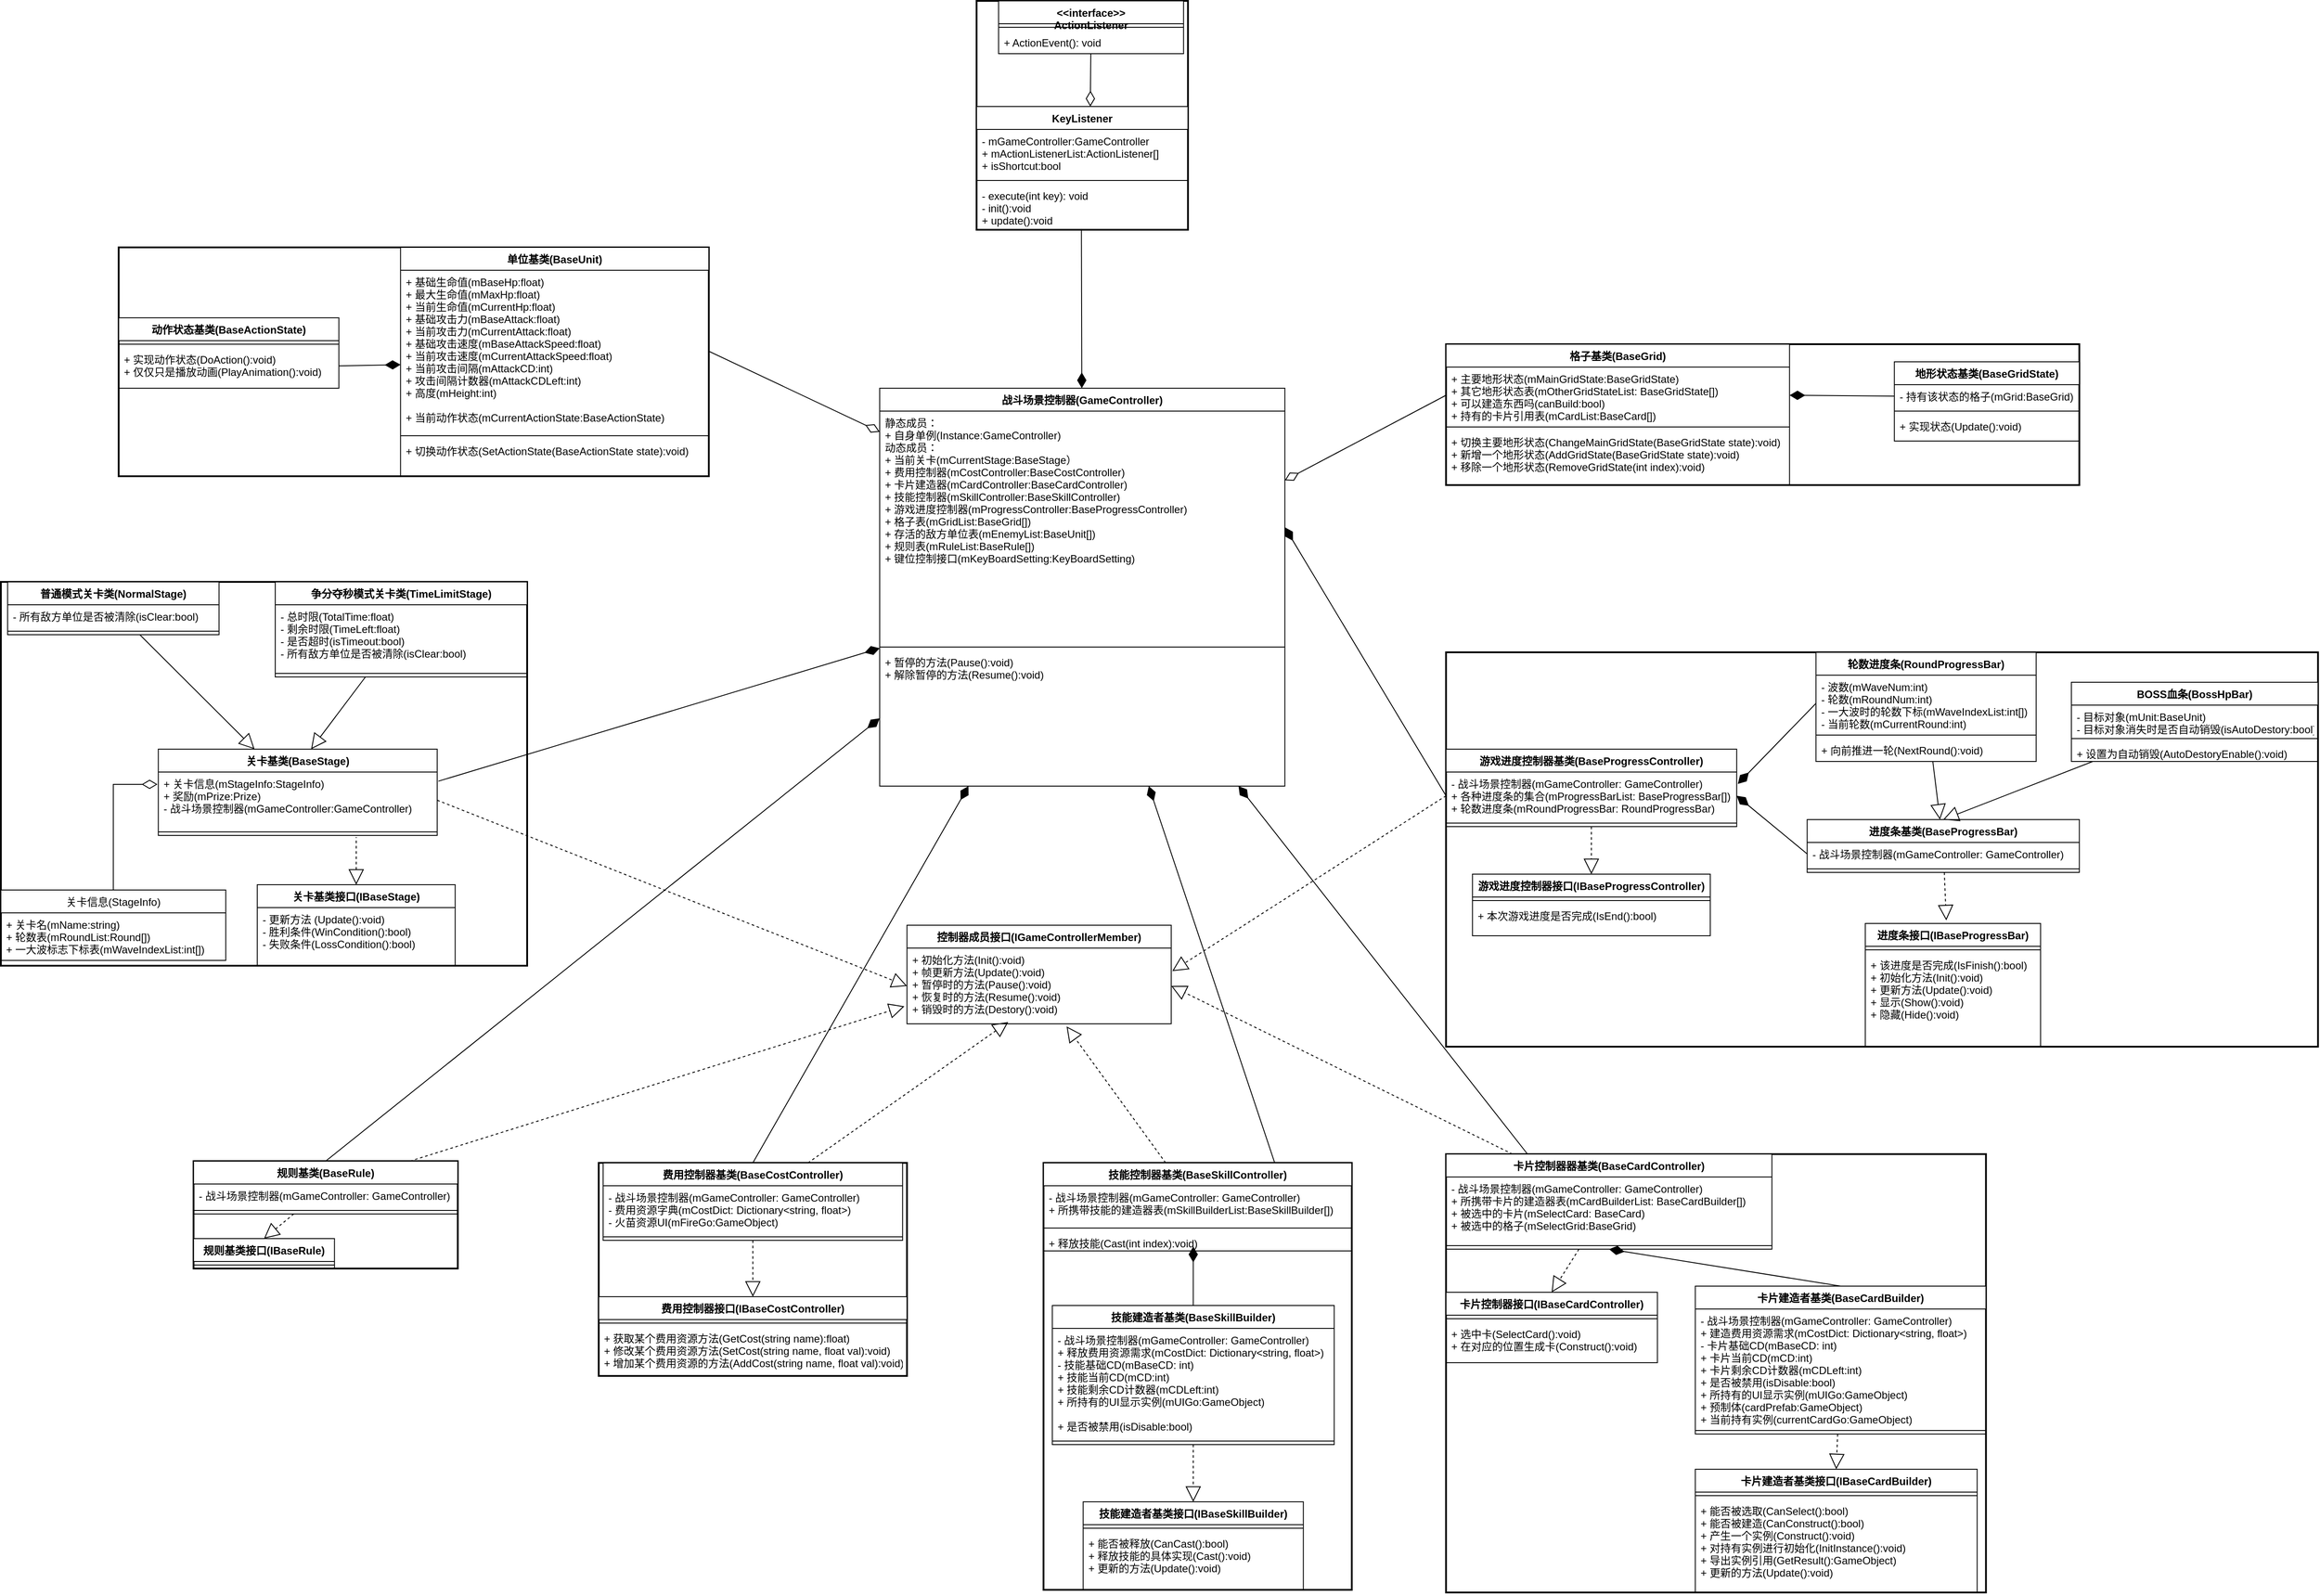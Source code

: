 <mxfile version="16.1.2" type="device"><diagram id="C5RBs43oDa-KdzZeNtuy" name="Page-1"><mxGraphModel dx="4382" dy="3332" grid="1" gridSize="10" guides="1" tooltips="1" connect="1" arrows="1" fold="1" page="1" pageScale="1" pageWidth="827" pageHeight="1169" math="0" shadow="0"><root><mxCell id="WIyWlLk6GJQsqaUBKTNV-0"/><mxCell id="WIyWlLk6GJQsqaUBKTNV-1" parent="WIyWlLk6GJQsqaUBKTNV-0"/><mxCell id="E3Gb5ma0BB44nF95XWZp-187" style="edgeStyle=none;rounded=0;orthogonalLoop=1;jettySize=auto;html=1;entryX=0;entryY=0.5;entryDx=0;entryDy=0;startArrow=diamondThin;startFill=0;endArrow=none;endFill=0;startSize=15;endSize=15;sourcePerimeterSpacing=0;strokeWidth=1;" edge="1" parent="WIyWlLk6GJQsqaUBKTNV-1" source="E3Gb5ma0BB44nF95XWZp-42" target="E3Gb5ma0BB44nF95XWZp-146"><mxGeometry relative="1" as="geometry"/></mxCell><mxCell id="E3Gb5ma0BB44nF95XWZp-190" style="edgeStyle=none;rounded=0;orthogonalLoop=1;jettySize=auto;html=1;entryX=1.004;entryY=0.163;entryDx=0;entryDy=0;entryPerimeter=0;startArrow=diamondThin;startFill=1;endArrow=none;endFill=0;startSize=15;endSize=15;sourcePerimeterSpacing=0;strokeWidth=1;" edge="1" parent="WIyWlLk6GJQsqaUBKTNV-1" source="E3Gb5ma0BB44nF95XWZp-42" target="E3Gb5ma0BB44nF95XWZp-65"><mxGeometry relative="1" as="geometry"/></mxCell><mxCell id="E3Gb5ma0BB44nF95XWZp-191" style="edgeStyle=none;rounded=0;orthogonalLoop=1;jettySize=auto;html=1;entryX=0.5;entryY=0;entryDx=0;entryDy=0;startArrow=diamondThin;startFill=1;endArrow=none;endFill=0;startSize=15;endSize=15;sourcePerimeterSpacing=0;strokeWidth=1;" edge="1" parent="WIyWlLk6GJQsqaUBKTNV-1" source="E3Gb5ma0BB44nF95XWZp-42" target="E3Gb5ma0BB44nF95XWZp-88"><mxGeometry relative="1" as="geometry"/></mxCell><mxCell id="E3Gb5ma0BB44nF95XWZp-192" style="edgeStyle=none;rounded=0;orthogonalLoop=1;jettySize=auto;html=1;entryX=0.75;entryY=0;entryDx=0;entryDy=0;startArrow=diamondThin;startFill=1;endArrow=none;endFill=0;startSize=15;endSize=15;sourcePerimeterSpacing=0;strokeWidth=1;" edge="1" parent="WIyWlLk6GJQsqaUBKTNV-1" source="E3Gb5ma0BB44nF95XWZp-42" target="E3Gb5ma0BB44nF95XWZp-108"><mxGeometry relative="1" as="geometry"/></mxCell><mxCell id="E3Gb5ma0BB44nF95XWZp-194" style="edgeStyle=none;rounded=0;orthogonalLoop=1;jettySize=auto;html=1;entryX=0.25;entryY=0;entryDx=0;entryDy=0;startArrow=diamondThin;startFill=1;endArrow=none;endFill=0;startSize=15;endSize=15;sourcePerimeterSpacing=0;strokeWidth=1;" edge="1" parent="WIyWlLk6GJQsqaUBKTNV-1" source="E3Gb5ma0BB44nF95XWZp-42" target="E3Gb5ma0BB44nF95XWZp-96"><mxGeometry relative="1" as="geometry"/></mxCell><mxCell id="E3Gb5ma0BB44nF95XWZp-196" style="edgeStyle=none;rounded=0;orthogonalLoop=1;jettySize=auto;html=1;entryX=0.496;entryY=1.014;entryDx=0;entryDy=0;entryPerimeter=0;startArrow=diamondThin;startFill=1;endArrow=none;endFill=0;startSize=15;endSize=15;sourcePerimeterSpacing=0;strokeWidth=1;" edge="1" parent="WIyWlLk6GJQsqaUBKTNV-1" source="E3Gb5ma0BB44nF95XWZp-42" target="E3Gb5ma0BB44nF95XWZp-31"><mxGeometry relative="1" as="geometry"/></mxCell><mxCell id="E3Gb5ma0BB44nF95XWZp-42" value="战斗场景控制器(GameController)" style="swimlane;fontStyle=1;align=center;verticalAlign=top;childLayout=stackLayout;horizontal=1;startSize=26;horizontalStack=0;resizeParent=1;resizeParentMax=0;resizeLast=0;collapsible=1;marginBottom=0;" vertex="1" parent="WIyWlLk6GJQsqaUBKTNV-1"><mxGeometry x="584.75" y="-450" width="460" height="452" as="geometry"/></mxCell><mxCell id="E3Gb5ma0BB44nF95XWZp-43" value="静态成员：&#10;+ 自身单例(Instance:GameController)&#10;动态成员：&#10;+ 当前关卡(mCurrentStage:BaseStage）&#10;+ 费用控制器(mCostController:BaseCostController)&#10;+ 卡片建造器(mCardController:BaseCardController)&#10;+ 技能控制器(mSkillController:BaseSkillController)&#10;+ 游戏进度控制器(mProgressController:BaseProgressController)&#10;+ 格子表(mGridList:BaseGrid[])&#10;+ 存活的敌方单位表(mEnemyList:BaseUnit[])&#10;+ 规则表(mRuleList:BaseRule[])&#10;+ 键位控制接口(mKeyBoardSetting:KeyBoardSetting)" style="text;strokeColor=none;fillColor=none;align=left;verticalAlign=top;spacingLeft=4;spacingRight=4;overflow=hidden;rotatable=0;points=[[0,0.5],[1,0.5]];portConstraint=eastwest;" vertex="1" parent="E3Gb5ma0BB44nF95XWZp-42"><mxGeometry y="26" width="460" height="264" as="geometry"/></mxCell><mxCell id="E3Gb5ma0BB44nF95XWZp-44" value="" style="line;strokeWidth=1;fillColor=none;align=left;verticalAlign=middle;spacingTop=-1;spacingLeft=3;spacingRight=3;rotatable=0;labelPosition=right;points=[];portConstraint=eastwest;" vertex="1" parent="E3Gb5ma0BB44nF95XWZp-42"><mxGeometry y="290" width="460" height="8" as="geometry"/></mxCell><mxCell id="E3Gb5ma0BB44nF95XWZp-45" value="+ 暂停的方法(Pause():void)&#10;+ 解除暂停的方法(Resume():void)" style="text;strokeColor=none;fillColor=none;align=left;verticalAlign=top;spacingLeft=4;spacingRight=4;overflow=hidden;rotatable=0;points=[[0,0.5],[1,0.5]];portConstraint=eastwest;" vertex="1" parent="E3Gb5ma0BB44nF95XWZp-42"><mxGeometry y="298" width="460" height="154" as="geometry"/></mxCell><mxCell id="E3Gb5ma0BB44nF95XWZp-46" value="控制器成员接口(IGameControllerMember)" style="swimlane;fontStyle=1;align=center;verticalAlign=top;childLayout=stackLayout;horizontal=1;startSize=26;horizontalStack=0;resizeParent=1;resizeParentMax=0;resizeLast=0;collapsible=1;marginBottom=0;" vertex="1" parent="WIyWlLk6GJQsqaUBKTNV-1"><mxGeometry x="615.75" y="160" width="300" height="112" as="geometry"/></mxCell><mxCell id="E3Gb5ma0BB44nF95XWZp-49" value="+ 初始化方法(Init():void)&#10;+ 帧更新方法(Update():void)&#10;+ 暂停时的方法(Pause():void)&#10;+ 恢复时的方法(Resume():void)&#10;+ 销毁时的方法(Destory():void)" style="text;strokeColor=none;fillColor=none;align=left;verticalAlign=top;spacingLeft=4;spacingRight=4;overflow=hidden;rotatable=0;points=[[0,0.5],[1,0.5]];portConstraint=eastwest;" vertex="1" parent="E3Gb5ma0BB44nF95XWZp-46"><mxGeometry y="26" width="300" height="86" as="geometry"/></mxCell><mxCell id="E3Gb5ma0BB44nF95XWZp-203" style="edgeStyle=none;rounded=0;orthogonalLoop=1;jettySize=auto;html=1;entryX=-0.01;entryY=0.769;entryDx=0;entryDy=0;entryPerimeter=0;dashed=1;startArrow=none;startFill=0;endArrow=block;endFill=0;startSize=15;endSize=15;sourcePerimeterSpacing=0;strokeWidth=1;" edge="1" parent="WIyWlLk6GJQsqaUBKTNV-1" source="E3Gb5ma0BB44nF95XWZp-80" target="E3Gb5ma0BB44nF95XWZp-49"><mxGeometry relative="1" as="geometry"/></mxCell><mxCell id="E3Gb5ma0BB44nF95XWZp-199" style="edgeStyle=none;rounded=0;orthogonalLoop=1;jettySize=auto;html=1;entryX=0.383;entryY=0.977;entryDx=0;entryDy=0;entryPerimeter=0;dashed=1;startArrow=none;startFill=0;endArrow=block;endFill=0;startSize=15;endSize=15;sourcePerimeterSpacing=0;strokeWidth=1;" edge="1" parent="WIyWlLk6GJQsqaUBKTNV-1" source="E3Gb5ma0BB44nF95XWZp-88" target="E3Gb5ma0BB44nF95XWZp-49"><mxGeometry relative="1" as="geometry"/></mxCell><mxCell id="E3Gb5ma0BB44nF95XWZp-201" style="edgeStyle=none;rounded=0;orthogonalLoop=1;jettySize=auto;html=1;entryX=1;entryY=0.5;entryDx=0;entryDy=0;dashed=1;startArrow=none;startFill=0;endArrow=block;endFill=0;startSize=15;endSize=15;sourcePerimeterSpacing=0;strokeWidth=1;" edge="1" parent="WIyWlLk6GJQsqaUBKTNV-1" source="E3Gb5ma0BB44nF95XWZp-96" target="E3Gb5ma0BB44nF95XWZp-49"><mxGeometry relative="1" as="geometry"/></mxCell><mxCell id="E3Gb5ma0BB44nF95XWZp-200" style="edgeStyle=none;rounded=0;orthogonalLoop=1;jettySize=auto;html=1;entryX=0.604;entryY=1.035;entryDx=0;entryDy=0;entryPerimeter=0;dashed=1;startArrow=none;startFill=0;endArrow=block;endFill=0;startSize=15;endSize=15;sourcePerimeterSpacing=0;strokeWidth=1;" edge="1" parent="WIyWlLk6GJQsqaUBKTNV-1" source="E3Gb5ma0BB44nF95XWZp-108" target="E3Gb5ma0BB44nF95XWZp-49"><mxGeometry relative="1" as="geometry"/></mxCell><mxCell id="E3Gb5ma0BB44nF95XWZp-202" style="edgeStyle=none;rounded=0;orthogonalLoop=1;jettySize=auto;html=1;entryX=1.004;entryY=0.304;entryDx=0;entryDy=0;entryPerimeter=0;dashed=1;startArrow=none;startFill=0;endArrow=block;endFill=0;startSize=15;endSize=15;sourcePerimeterSpacing=0;strokeWidth=1;exitX=0;exitY=0.5;exitDx=0;exitDy=0;" edge="1" parent="WIyWlLk6GJQsqaUBKTNV-1" source="E3Gb5ma0BB44nF95XWZp-125" target="E3Gb5ma0BB44nF95XWZp-49"><mxGeometry relative="1" as="geometry"/></mxCell><mxCell id="E3Gb5ma0BB44nF95XWZp-189" style="edgeStyle=none;rounded=0;orthogonalLoop=1;jettySize=auto;html=1;entryX=1;entryY=0.5;entryDx=0;entryDy=0;startArrow=diamondThin;startFill=0;endArrow=none;endFill=0;startSize=15;endSize=15;sourcePerimeterSpacing=0;strokeWidth=1;" edge="1" parent="WIyWlLk6GJQsqaUBKTNV-1" source="E3Gb5ma0BB44nF95XWZp-43" target="E3Gb5ma0BB44nF95XWZp-154"><mxGeometry relative="1" as="geometry"/></mxCell><mxCell id="E3Gb5ma0BB44nF95XWZp-195" style="edgeStyle=none;rounded=0;orthogonalLoop=1;jettySize=auto;html=1;entryX=0;entryY=0.5;entryDx=0;entryDy=0;startArrow=diamondThin;startFill=1;endArrow=none;endFill=0;startSize=15;endSize=15;sourcePerimeterSpacing=0;strokeWidth=1;exitX=1;exitY=0.5;exitDx=0;exitDy=0;" edge="1" parent="WIyWlLk6GJQsqaUBKTNV-1" source="E3Gb5ma0BB44nF95XWZp-43" target="E3Gb5ma0BB44nF95XWZp-125"><mxGeometry relative="1" as="geometry"/></mxCell><mxCell id="E3Gb5ma0BB44nF95XWZp-197" style="edgeStyle=none;rounded=0;orthogonalLoop=1;jettySize=auto;html=1;entryX=0.5;entryY=0;entryDx=0;entryDy=0;startArrow=diamondThin;startFill=1;endArrow=none;endFill=0;startSize=15;endSize=15;sourcePerimeterSpacing=0;strokeWidth=1;exitX=0;exitY=0.5;exitDx=0;exitDy=0;" edge="1" parent="WIyWlLk6GJQsqaUBKTNV-1" source="E3Gb5ma0BB44nF95XWZp-45" target="E3Gb5ma0BB44nF95XWZp-80"><mxGeometry relative="1" as="geometry"/></mxCell><mxCell id="E3Gb5ma0BB44nF95XWZp-198" style="edgeStyle=none;rounded=0;orthogonalLoop=1;jettySize=auto;html=1;entryX=0;entryY=0.5;entryDx=0;entryDy=0;startArrow=none;startFill=0;endArrow=block;endFill=0;startSize=15;endSize=15;sourcePerimeterSpacing=0;strokeWidth=1;dashed=1;exitX=1;exitY=0.5;exitDx=0;exitDy=0;" edge="1" parent="WIyWlLk6GJQsqaUBKTNV-1" source="E3Gb5ma0BB44nF95XWZp-65" target="E3Gb5ma0BB44nF95XWZp-49"><mxGeometry relative="1" as="geometry"/></mxCell><mxCell id="E3Gb5ma0BB44nF95XWZp-205" value="" style="group;direction=east;labelBorderColor=none;labelBackgroundColor=none;rounded=0;perimeterSpacing=0;strokeWidth=2;strokeColor=default;" vertex="1" connectable="0" parent="WIyWlLk6GJQsqaUBKTNV-1"><mxGeometry x="-413" y="-230" width="597.5" height="436" as="geometry"/></mxCell><mxCell id="E3Gb5ma0BB44nF95XWZp-163" value="" style="edgeStyle=orthogonalEdgeStyle;rounded=0;orthogonalLoop=1;jettySize=auto;html=1;startArrow=block;startFill=0;endArrow=none;endFill=0;startSize=15;sourcePerimeterSpacing=0;strokeWidth=1;dashed=1;" edge="1" parent="E3Gb5ma0BB44nF95XWZp-205" source="E3Gb5ma0BB44nF95XWZp-56"><mxGeometry relative="1" as="geometry"><mxPoint x="403.44" y="290" as="targetPoint"/></mxGeometry></mxCell><mxCell id="E3Gb5ma0BB44nF95XWZp-56" value="关卡基类接口(IBaseStage)" style="swimlane;fontStyle=1;align=center;verticalAlign=top;childLayout=stackLayout;horizontal=1;startSize=26;horizontalStack=0;resizeParent=1;resizeParentMax=0;resizeLast=0;collapsible=1;marginBottom=0;" vertex="1" parent="E3Gb5ma0BB44nF95XWZp-205"><mxGeometry x="291.09" y="344" width="224.701" height="92" as="geometry"/></mxCell><mxCell id="E3Gb5ma0BB44nF95XWZp-59" value="- 更新方法 (Update():void)&#10;- 胜利条件(WinCondition():bool)&#10;- 失败条件(LossCondition():bool)" style="text;align=left;verticalAlign=top;spacingLeft=4;spacingRight=4;overflow=hidden;rotatable=0;points=[[0,0.5],[1,0.5]];portConstraint=eastwest;" vertex="1" parent="E3Gb5ma0BB44nF95XWZp-56"><mxGeometry y="26" width="224.701" height="66" as="geometry"/></mxCell><mxCell id="E3Gb5ma0BB44nF95XWZp-60" value="关卡信息(StageInfo)" style="swimlane;fontStyle=0;childLayout=stackLayout;horizontal=1;startSize=26;horizontalStack=0;resizeParent=1;resizeParentMax=0;resizeLast=0;collapsible=1;marginBottom=0;" vertex="1" parent="E3Gb5ma0BB44nF95XWZp-205"><mxGeometry y="350" width="255.342" height="80" as="geometry"/></mxCell><mxCell id="E3Gb5ma0BB44nF95XWZp-62" value="+ 关卡名(mName:string)&#10;+ 轮数表(mRoundList:Round[])&#10;+ 一大波标志下标表(mWaveIndexList:int[])" style="text;align=left;verticalAlign=top;spacingLeft=4;spacingRight=4;overflow=hidden;rotatable=0;points=[[0,0.5],[1,0.5]];portConstraint=eastwest;" vertex="1" parent="E3Gb5ma0BB44nF95XWZp-60"><mxGeometry y="26" width="255.342" height="54" as="geometry"/></mxCell><mxCell id="E3Gb5ma0BB44nF95XWZp-64" value="关卡基类(BaseStage)" style="swimlane;fontStyle=1;align=center;verticalAlign=top;childLayout=stackLayout;horizontal=1;startSize=26;horizontalStack=0;resizeParent=1;resizeParentMax=0;resizeLast=0;collapsible=1;marginBottom=0;" vertex="1" parent="E3Gb5ma0BB44nF95XWZp-205"><mxGeometry x="178.739" y="190" width="316.624" height="98" as="geometry"/></mxCell><mxCell id="E3Gb5ma0BB44nF95XWZp-65" value="+ 关卡信息(mStageInfo:StageInfo)&#10;+ 奖励(mPrize:Prize)&#10;- 战斗场景控制器(mGameController:GameController)" style="text;align=left;verticalAlign=top;spacingLeft=4;spacingRight=4;overflow=hidden;rotatable=0;points=[[0,0.5],[1,0.5]];portConstraint=eastwest;" vertex="1" parent="E3Gb5ma0BB44nF95XWZp-64"><mxGeometry y="26" width="316.624" height="64" as="geometry"/></mxCell><mxCell id="E3Gb5ma0BB44nF95XWZp-66" value="" style="line;strokeWidth=1;align=left;verticalAlign=middle;spacingTop=-1;spacingLeft=3;spacingRight=3;rotatable=0;labelPosition=right;points=[];portConstraint=eastwest;" vertex="1" parent="E3Gb5ma0BB44nF95XWZp-64"><mxGeometry y="90" width="316.624" height="8" as="geometry"/></mxCell><mxCell id="E3Gb5ma0BB44nF95XWZp-161" value="" style="edgeStyle=orthogonalEdgeStyle;rounded=0;orthogonalLoop=1;jettySize=auto;html=1;startArrow=none;startFill=0;endArrow=diamondThin;endFill=0;startSize=15;sourcePerimeterSpacing=0;strokeWidth=1;entryX=-0.003;entryY=0.228;entryDx=0;entryDy=0;entryPerimeter=0;endSize=15;" edge="1" parent="E3Gb5ma0BB44nF95XWZp-205" source="E3Gb5ma0BB44nF95XWZp-60" target="E3Gb5ma0BB44nF95XWZp-65"><mxGeometry relative="1" as="geometry"><mxPoint x="331.944" y="290" as="targetPoint"/><Array as="points"><mxPoint x="127.671" y="230"/><mxPoint x="177.718" y="230"/></Array></mxGeometry></mxCell><mxCell id="E3Gb5ma0BB44nF95XWZp-164" style="rounded=0;orthogonalLoop=1;jettySize=auto;html=1;startArrow=none;startFill=0;endArrow=block;endFill=0;startSize=15;endSize=15;sourcePerimeterSpacing=0;strokeWidth=1;" edge="1" parent="E3Gb5ma0BB44nF95XWZp-205" source="E3Gb5ma0BB44nF95XWZp-68" target="E3Gb5ma0BB44nF95XWZp-64"><mxGeometry relative="1" as="geometry"/></mxCell><mxCell id="E3Gb5ma0BB44nF95XWZp-68" value="普通模式关卡类(NormalStage)" style="swimlane;fontStyle=1;align=center;verticalAlign=top;childLayout=stackLayout;horizontal=1;startSize=26;horizontalStack=0;resizeParent=1;resizeParentMax=0;resizeLast=0;collapsible=1;marginBottom=0;" vertex="1" parent="E3Gb5ma0BB44nF95XWZp-205"><mxGeometry x="7.66" width="240.021" height="60" as="geometry"/></mxCell><mxCell id="E3Gb5ma0BB44nF95XWZp-69" value="- 所有敌方单位是否被清除(isClear:bool)" style="text;align=left;verticalAlign=top;spacingLeft=4;spacingRight=4;overflow=hidden;rotatable=0;points=[[0,0.5],[1,0.5]];portConstraint=eastwest;" vertex="1" parent="E3Gb5ma0BB44nF95XWZp-68"><mxGeometry y="26" width="240.021" height="26" as="geometry"/></mxCell><mxCell id="E3Gb5ma0BB44nF95XWZp-70" value="" style="line;strokeWidth=1;align=left;verticalAlign=middle;spacingTop=-1;spacingLeft=3;spacingRight=3;rotatable=0;labelPosition=right;points=[];portConstraint=eastwest;" vertex="1" parent="E3Gb5ma0BB44nF95XWZp-68"><mxGeometry y="52" width="240.021" height="8" as="geometry"/></mxCell><mxCell id="E3Gb5ma0BB44nF95XWZp-165" style="edgeStyle=none;rounded=0;orthogonalLoop=1;jettySize=auto;html=1;entryX=0.548;entryY=0;entryDx=0;entryDy=0;entryPerimeter=0;startArrow=none;startFill=0;endArrow=block;endFill=0;startSize=15;endSize=15;sourcePerimeterSpacing=0;strokeWidth=1;" edge="1" parent="E3Gb5ma0BB44nF95XWZp-205" source="E3Gb5ma0BB44nF95XWZp-72" target="E3Gb5ma0BB44nF95XWZp-64"><mxGeometry relative="1" as="geometry"/></mxCell><mxCell id="E3Gb5ma0BB44nF95XWZp-72" value="争分夺秒模式关卡类(TimeLimitStage)" style="swimlane;fontStyle=1;align=center;verticalAlign=top;childLayout=stackLayout;horizontal=1;startSize=26;horizontalStack=0;resizeParent=1;resizeParentMax=0;resizeLast=0;collapsible=1;marginBottom=0;" vertex="1" parent="E3Gb5ma0BB44nF95XWZp-205"><mxGeometry x="311.517" width="285.983" height="108" as="geometry"/></mxCell><mxCell id="E3Gb5ma0BB44nF95XWZp-73" value="- 总时限(TotalTime:float)&#10;- 剩余时限(TimeLeft:float)&#10;- 是否超时(isTimeout:bool)&#10;- 所有敌方单位是否被清除(isClear:bool)" style="text;align=left;verticalAlign=top;spacingLeft=4;spacingRight=4;overflow=hidden;rotatable=0;points=[[0,0.5],[1,0.5]];portConstraint=eastwest;" vertex="1" parent="E3Gb5ma0BB44nF95XWZp-72"><mxGeometry y="26" width="285.983" height="74" as="geometry"/></mxCell><mxCell id="E3Gb5ma0BB44nF95XWZp-74" value="" style="line;strokeWidth=1;align=left;verticalAlign=middle;spacingTop=-1;spacingLeft=3;spacingRight=3;rotatable=0;labelPosition=right;points=[];portConstraint=eastwest;" vertex="1" parent="E3Gb5ma0BB44nF95XWZp-72"><mxGeometry y="100" width="285.983" height="8" as="geometry"/></mxCell><mxCell id="E3Gb5ma0BB44nF95XWZp-207" value="" style="group;strokeColor=default;strokeWidth=2;" vertex="1" connectable="0" parent="WIyWlLk6GJQsqaUBKTNV-1"><mxGeometry x="-194.25" y="428" width="300" height="122" as="geometry"/></mxCell><mxCell id="E3Gb5ma0BB44nF95XWZp-76" value="规则基类接口(IBaseRule)" style="swimlane;fontStyle=1;align=center;verticalAlign=top;childLayout=stackLayout;horizontal=1;startSize=26;horizontalStack=0;resizeParent=1;resizeParentMax=0;resizeLast=0;collapsible=1;marginBottom=0;" vertex="1" parent="E3Gb5ma0BB44nF95XWZp-207"><mxGeometry y="88" width="160" height="34" as="geometry"/></mxCell><mxCell id="E3Gb5ma0BB44nF95XWZp-78" value="" style="line;strokeWidth=1;fillColor=none;align=left;verticalAlign=middle;spacingTop=-1;spacingLeft=3;spacingRight=3;rotatable=0;labelPosition=right;points=[];portConstraint=eastwest;" vertex="1" parent="E3Gb5ma0BB44nF95XWZp-76"><mxGeometry y="26" width="160" height="8" as="geometry"/></mxCell><mxCell id="E3Gb5ma0BB44nF95XWZp-167" value="" style="edgeStyle=none;rounded=0;orthogonalLoop=1;jettySize=auto;html=1;startArrow=none;startFill=0;endArrow=block;endFill=0;startSize=15;endSize=15;sourcePerimeterSpacing=0;strokeWidth=1;entryX=0.5;entryY=0;entryDx=0;entryDy=0;dashed=1;" edge="1" parent="E3Gb5ma0BB44nF95XWZp-207" source="E3Gb5ma0BB44nF95XWZp-80" target="E3Gb5ma0BB44nF95XWZp-76"><mxGeometry relative="1" as="geometry"/></mxCell><mxCell id="E3Gb5ma0BB44nF95XWZp-80" value="规则基类(BaseRule)" style="swimlane;fontStyle=1;align=center;verticalAlign=top;childLayout=stackLayout;horizontal=1;startSize=26;horizontalStack=0;resizeParent=1;resizeParentMax=0;resizeLast=0;collapsible=1;marginBottom=0;" vertex="1" parent="E3Gb5ma0BB44nF95XWZp-207"><mxGeometry width="300" height="60" as="geometry"/></mxCell><mxCell id="E3Gb5ma0BB44nF95XWZp-81" value="- 战斗场景控制器(mGameController: GameController)" style="text;strokeColor=none;fillColor=none;align=left;verticalAlign=top;spacingLeft=4;spacingRight=4;overflow=hidden;rotatable=0;points=[[0,0.5],[1,0.5]];portConstraint=eastwest;" vertex="1" parent="E3Gb5ma0BB44nF95XWZp-80"><mxGeometry y="26" width="300" height="26" as="geometry"/></mxCell><mxCell id="E3Gb5ma0BB44nF95XWZp-82" value="" style="line;strokeWidth=1;fillColor=none;align=left;verticalAlign=middle;spacingTop=-1;spacingLeft=3;spacingRight=3;rotatable=0;labelPosition=right;points=[];portConstraint=eastwest;" vertex="1" parent="E3Gb5ma0BB44nF95XWZp-80"><mxGeometry y="52" width="300" height="8" as="geometry"/></mxCell><mxCell id="E3Gb5ma0BB44nF95XWZp-208" value="" style="group;strokeColor=default;strokeWidth=2;" vertex="1" connectable="0" parent="WIyWlLk6GJQsqaUBKTNV-1"><mxGeometry x="265.75" y="430" width="350" height="242" as="geometry"/></mxCell><mxCell id="E3Gb5ma0BB44nF95XWZp-84" value="费用控制器接口(IBaseCostController)" style="swimlane;fontStyle=1;align=center;verticalAlign=top;childLayout=stackLayout;horizontal=1;startSize=26;horizontalStack=0;resizeParent=1;resizeParentMax=0;resizeLast=0;collapsible=1;marginBottom=0;" vertex="1" parent="E3Gb5ma0BB44nF95XWZp-208"><mxGeometry y="152" width="350" height="90" as="geometry"/></mxCell><mxCell id="E3Gb5ma0BB44nF95XWZp-86" value="" style="line;strokeWidth=1;fillColor=none;align=left;verticalAlign=middle;spacingTop=-1;spacingLeft=3;spacingRight=3;rotatable=0;labelPosition=right;points=[];portConstraint=eastwest;" vertex="1" parent="E3Gb5ma0BB44nF95XWZp-84"><mxGeometry y="26" width="350" height="8" as="geometry"/></mxCell><mxCell id="E3Gb5ma0BB44nF95XWZp-87" value="+ 获取某个费用资源方法(GetCost(string name):float)&#10;+ 修改某个费用资源方法(SetCost(string name, float val):void)&#10;+ 增加某个费用资源的方法(AddCost(string name, float val):void)" style="text;strokeColor=none;fillColor=none;align=left;verticalAlign=top;spacingLeft=4;spacingRight=4;overflow=hidden;rotatable=0;points=[[0,0.5],[1,0.5]];portConstraint=eastwest;" vertex="1" parent="E3Gb5ma0BB44nF95XWZp-84"><mxGeometry y="34" width="350" height="56" as="geometry"/></mxCell><mxCell id="E3Gb5ma0BB44nF95XWZp-168" value="" style="edgeStyle=none;rounded=0;orthogonalLoop=1;jettySize=auto;html=1;dashed=1;startArrow=none;startFill=0;endArrow=block;endFill=0;startSize=15;endSize=15;sourcePerimeterSpacing=0;strokeWidth=1;entryX=0.5;entryY=0;entryDx=0;entryDy=0;" edge="1" parent="E3Gb5ma0BB44nF95XWZp-208" source="E3Gb5ma0BB44nF95XWZp-88" target="E3Gb5ma0BB44nF95XWZp-84"><mxGeometry relative="1" as="geometry"><mxPoint x="175" y="150" as="targetPoint"/></mxGeometry></mxCell><mxCell id="E3Gb5ma0BB44nF95XWZp-88" value="费用控制器基类(BaseCostController)" style="swimlane;fontStyle=1;align=center;verticalAlign=top;childLayout=stackLayout;horizontal=1;startSize=26;horizontalStack=0;resizeParent=1;resizeParentMax=0;resizeLast=0;collapsible=1;marginBottom=0;" vertex="1" parent="E3Gb5ma0BB44nF95XWZp-208"><mxGeometry x="5" width="340" height="88" as="geometry"/></mxCell><mxCell id="E3Gb5ma0BB44nF95XWZp-89" value="- 战斗场景控制器(mGameController: GameController)&#10;- 费用资源字典(mCostDict: Dictionary&lt;string, float&gt;)&#10;- 火苗资源UI(mFireGo:GameObject)" style="text;strokeColor=none;fillColor=none;align=left;verticalAlign=top;spacingLeft=4;spacingRight=4;overflow=hidden;rotatable=0;points=[[0,0.5],[1,0.5]];portConstraint=eastwest;" vertex="1" parent="E3Gb5ma0BB44nF95XWZp-88"><mxGeometry y="26" width="340" height="54" as="geometry"/></mxCell><mxCell id="E3Gb5ma0BB44nF95XWZp-90" value="" style="line;strokeWidth=1;fillColor=none;align=left;verticalAlign=middle;spacingTop=-1;spacingLeft=3;spacingRight=3;rotatable=0;labelPosition=right;points=[];portConstraint=eastwest;" vertex="1" parent="E3Gb5ma0BB44nF95XWZp-88"><mxGeometry y="80" width="340" height="8" as="geometry"/></mxCell><mxCell id="E3Gb5ma0BB44nF95XWZp-209" value="" style="group;strokeColor=default;strokeWidth=2;" vertex="1" connectable="0" parent="WIyWlLk6GJQsqaUBKTNV-1"><mxGeometry x="770.75" y="430" width="350" height="485" as="geometry"/></mxCell><mxCell id="E3Gb5ma0BB44nF95XWZp-176" value="" style="edgeStyle=none;rounded=0;orthogonalLoop=1;jettySize=auto;html=1;startArrow=diamondThin;startFill=1;endArrow=none;endFill=0;startSize=15;endSize=15;sourcePerimeterSpacing=0;strokeWidth=1;entryX=0.5;entryY=0;entryDx=0;entryDy=0;" edge="1" parent="E3Gb5ma0BB44nF95XWZp-209" target="E3Gb5ma0BB44nF95XWZp-112"><mxGeometry relative="1" as="geometry"><mxPoint x="170" y="95" as="sourcePoint"/></mxGeometry></mxCell><mxCell id="E3Gb5ma0BB44nF95XWZp-108" value="技能控制器基类(BaseSkillController)" style="swimlane;fontStyle=1;align=center;verticalAlign=top;childLayout=stackLayout;horizontal=1;startSize=26;horizontalStack=0;resizeParent=1;resizeParentMax=0;resizeLast=0;collapsible=1;marginBottom=0;" vertex="1" parent="E3Gb5ma0BB44nF95XWZp-209"><mxGeometry width="350" height="100" as="geometry"/></mxCell><mxCell id="E3Gb5ma0BB44nF95XWZp-109" value="- 战斗场景控制器(mGameController: GameController)&#10;+ 所携带技能的建造器表(mSkillBuilderList:BaseSkillBuilder[])" style="text;strokeColor=none;fillColor=none;align=left;verticalAlign=top;spacingLeft=4;spacingRight=4;overflow=hidden;rotatable=0;points=[[0,0.5],[1,0.5]];portConstraint=eastwest;" vertex="1" parent="E3Gb5ma0BB44nF95XWZp-108"><mxGeometry y="26" width="350" height="44" as="geometry"/></mxCell><mxCell id="E3Gb5ma0BB44nF95XWZp-110" value="" style="line;strokeWidth=1;fillColor=none;align=left;verticalAlign=middle;spacingTop=-1;spacingLeft=3;spacingRight=3;rotatable=0;labelPosition=right;points=[];portConstraint=eastwest;" vertex="1" parent="E3Gb5ma0BB44nF95XWZp-108"><mxGeometry y="70" width="350" height="8" as="geometry"/></mxCell><mxCell id="E3Gb5ma0BB44nF95XWZp-111" value="+ 释放技能(Cast(int index):void)" style="text;strokeColor=none;fillColor=none;align=left;verticalAlign=top;spacingLeft=4;spacingRight=4;overflow=hidden;rotatable=0;points=[[0,0.5],[1,0.5]];portConstraint=eastwest;" vertex="1" parent="E3Gb5ma0BB44nF95XWZp-108"><mxGeometry y="78" width="350" height="22" as="geometry"/></mxCell><mxCell id="E3Gb5ma0BB44nF95XWZp-112" value="技能建造者基类(BaseSkillBuilder)" style="swimlane;fontStyle=1;align=center;verticalAlign=top;childLayout=stackLayout;horizontal=1;startSize=26;horizontalStack=0;resizeParent=1;resizeParentMax=0;resizeLast=0;collapsible=1;marginBottom=0;" vertex="1" parent="E3Gb5ma0BB44nF95XWZp-209"><mxGeometry x="10" y="162" width="320" height="158" as="geometry"/></mxCell><mxCell id="E3Gb5ma0BB44nF95XWZp-113" value="- 战斗场景控制器(mGameController: GameController)&#10;+ 释放费用资源需求(mCostDict: Dictionary&lt;string, float&gt;)&#10;- 技能基础CD(mBaseCD: int)&#10;+ 技能当前CD(mCD:int)&#10;+ 技能剩余CD计数器(mCDLeft:int)&#10;+ 所持有的UI显示实例(mUIGo:GameObject)&#10;&#10;+ 是否被禁用(isDisable:bool)" style="text;strokeColor=none;fillColor=none;align=left;verticalAlign=top;spacingLeft=4;spacingRight=4;overflow=hidden;rotatable=0;points=[[0,0.5],[1,0.5]];portConstraint=eastwest;" vertex="1" parent="E3Gb5ma0BB44nF95XWZp-112"><mxGeometry y="26" width="320" height="124" as="geometry"/></mxCell><mxCell id="E3Gb5ma0BB44nF95XWZp-114" value="" style="line;strokeWidth=1;fillColor=none;align=left;verticalAlign=middle;spacingTop=-1;spacingLeft=3;spacingRight=3;rotatable=0;labelPosition=right;points=[];portConstraint=eastwest;" vertex="1" parent="E3Gb5ma0BB44nF95XWZp-112"><mxGeometry y="150" width="320" height="8" as="geometry"/></mxCell><mxCell id="E3Gb5ma0BB44nF95XWZp-116" value="技能建造者基类接口(IBaseSkillBuilder)" style="swimlane;fontStyle=1;align=center;verticalAlign=top;childLayout=stackLayout;horizontal=1;startSize=26;horizontalStack=0;resizeParent=1;resizeParentMax=0;resizeLast=0;collapsible=1;marginBottom=0;" vertex="1" parent="E3Gb5ma0BB44nF95XWZp-209"><mxGeometry x="45" y="385" width="250" height="100" as="geometry"/></mxCell><mxCell id="E3Gb5ma0BB44nF95XWZp-118" value="" style="line;strokeWidth=1;fillColor=none;align=left;verticalAlign=middle;spacingTop=-1;spacingLeft=3;spacingRight=3;rotatable=0;labelPosition=right;points=[];portConstraint=eastwest;" vertex="1" parent="E3Gb5ma0BB44nF95XWZp-116"><mxGeometry y="26" width="250" height="8" as="geometry"/></mxCell><mxCell id="E3Gb5ma0BB44nF95XWZp-119" value="+ 能否被释放(CanCast():bool)&#10;+ 释放技能的具体实现(Cast():void)&#10;+ 更新的方法(Update():void)" style="text;strokeColor=none;fillColor=none;align=left;verticalAlign=top;spacingLeft=4;spacingRight=4;overflow=hidden;rotatable=0;points=[[0,0.5],[1,0.5]];portConstraint=eastwest;" vertex="1" parent="E3Gb5ma0BB44nF95XWZp-116"><mxGeometry y="34" width="250" height="66" as="geometry"/></mxCell><mxCell id="E3Gb5ma0BB44nF95XWZp-172" value="" style="edgeStyle=none;rounded=0;orthogonalLoop=1;jettySize=auto;html=1;dashed=1;startArrow=none;startFill=0;endArrow=block;endFill=0;startSize=15;endSize=15;sourcePerimeterSpacing=0;strokeWidth=1;entryX=0.5;entryY=0;entryDx=0;entryDy=0;" edge="1" parent="E3Gb5ma0BB44nF95XWZp-209" source="E3Gb5ma0BB44nF95XWZp-112" target="E3Gb5ma0BB44nF95XWZp-116"><mxGeometry relative="1" as="geometry"/></mxCell><mxCell id="E3Gb5ma0BB44nF95XWZp-210" value="" style="group;strokeColor=default;strokeWidth=2;" vertex="1" connectable="0" parent="WIyWlLk6GJQsqaUBKTNV-1"><mxGeometry x="1227.75" y="420" width="613" height="498" as="geometry"/></mxCell><mxCell id="E3Gb5ma0BB44nF95XWZp-92" value="卡片控制器接口(IBaseCardController)" style="swimlane;fontStyle=1;align=center;verticalAlign=top;childLayout=stackLayout;horizontal=1;startSize=26;horizontalStack=0;resizeParent=1;resizeParentMax=0;resizeLast=0;collapsible=1;marginBottom=0;" vertex="1" parent="E3Gb5ma0BB44nF95XWZp-210"><mxGeometry y="157" width="240" height="80" as="geometry"/></mxCell><mxCell id="E3Gb5ma0BB44nF95XWZp-94" value="" style="line;strokeWidth=1;fillColor=none;align=left;verticalAlign=middle;spacingTop=-1;spacingLeft=3;spacingRight=3;rotatable=0;labelPosition=right;points=[];portConstraint=eastwest;" vertex="1" parent="E3Gb5ma0BB44nF95XWZp-92"><mxGeometry y="26" width="240" height="8" as="geometry"/></mxCell><mxCell id="E3Gb5ma0BB44nF95XWZp-95" value="+ 选中卡(SelectCard():void)&#10;+ 在对应的位置生成卡(Construct():void)" style="text;strokeColor=none;fillColor=none;align=left;verticalAlign=top;spacingLeft=4;spacingRight=4;overflow=hidden;rotatable=0;points=[[0,0.5],[1,0.5]];portConstraint=eastwest;" vertex="1" parent="E3Gb5ma0BB44nF95XWZp-92"><mxGeometry y="34" width="240" height="46" as="geometry"/></mxCell><mxCell id="E3Gb5ma0BB44nF95XWZp-171" value="" style="edgeStyle=none;rounded=0;orthogonalLoop=1;jettySize=auto;html=1;dashed=1;startArrow=none;startFill=0;endArrow=block;endFill=0;startSize=15;endSize=15;sourcePerimeterSpacing=0;strokeWidth=1;entryX=0.5;entryY=0;entryDx=0;entryDy=0;" edge="1" parent="E3Gb5ma0BB44nF95XWZp-210" source="E3Gb5ma0BB44nF95XWZp-96" target="E3Gb5ma0BB44nF95XWZp-92"><mxGeometry relative="1" as="geometry"/></mxCell><mxCell id="E3Gb5ma0BB44nF95XWZp-96" value="卡片控制器器基类(BaseCardController)" style="swimlane;fontStyle=1;align=center;verticalAlign=top;childLayout=stackLayout;horizontal=1;startSize=26;horizontalStack=0;resizeParent=1;resizeParentMax=0;resizeLast=0;collapsible=1;marginBottom=0;" vertex="1" parent="E3Gb5ma0BB44nF95XWZp-210"><mxGeometry width="370" height="108" as="geometry"/></mxCell><mxCell id="E3Gb5ma0BB44nF95XWZp-97" value="- 战斗场景控制器(mGameController: GameController)&#10;+ 所携带卡片的建造器表(mCardBuilderList: BaseCardBuilder[])&#10;+ 被选中的卡片(mSelectCard: BaseCard)&#10;+ 被选中的格子(mSelectGrid:BaseGrid)" style="text;strokeColor=none;fillColor=none;align=left;verticalAlign=top;spacingLeft=4;spacingRight=4;overflow=hidden;rotatable=0;points=[[0,0.5],[1,0.5]];portConstraint=eastwest;" vertex="1" parent="E3Gb5ma0BB44nF95XWZp-96"><mxGeometry y="26" width="370" height="74" as="geometry"/></mxCell><mxCell id="E3Gb5ma0BB44nF95XWZp-98" value="" style="line;strokeWidth=1;fillColor=none;align=left;verticalAlign=middle;spacingTop=-1;spacingLeft=3;spacingRight=3;rotatable=0;labelPosition=right;points=[];portConstraint=eastwest;" vertex="1" parent="E3Gb5ma0BB44nF95XWZp-96"><mxGeometry y="100" width="370" height="8" as="geometry"/></mxCell><mxCell id="E3Gb5ma0BB44nF95XWZp-100" value="卡片建造者基类(BaseCardBuilder)" style="swimlane;fontStyle=1;align=center;verticalAlign=top;childLayout=stackLayout;horizontal=1;startSize=26;horizontalStack=0;resizeParent=1;resizeParentMax=0;resizeLast=0;collapsible=1;marginBottom=0;" vertex="1" parent="E3Gb5ma0BB44nF95XWZp-210"><mxGeometry x="283" y="150" width="330" height="168" as="geometry"/></mxCell><mxCell id="E3Gb5ma0BB44nF95XWZp-101" value="- 战斗场景控制器(mGameController: GameController)&#10;+ 建造费用资源需求(mCostDict: Dictionary&lt;string, float&gt;)&#10;- 卡片基础CD(mBaseCD: int)&#10;+ 卡片当前CD(mCD:int)&#10;+ 卡片剩余CD计数器(mCDLeft:int)&#10;+ 是否被禁用(isDisable:bool)&#10;+ 所持有的UI显示实例(mUIGo:GameObject)&#10;+ 预制体(cardPrefab:GameObject)&#10;+ 当前持有实例(currentCardGo:GameObject)" style="text;strokeColor=none;fillColor=none;align=left;verticalAlign=top;spacingLeft=4;spacingRight=4;overflow=hidden;rotatable=0;points=[[0,0.5],[1,0.5]];portConstraint=eastwest;" vertex="1" parent="E3Gb5ma0BB44nF95XWZp-100"><mxGeometry y="26" width="330" height="134" as="geometry"/></mxCell><mxCell id="E3Gb5ma0BB44nF95XWZp-102" value="" style="line;strokeWidth=1;fillColor=none;align=left;verticalAlign=middle;spacingTop=-1;spacingLeft=3;spacingRight=3;rotatable=0;labelPosition=right;points=[];portConstraint=eastwest;" vertex="1" parent="E3Gb5ma0BB44nF95XWZp-100"><mxGeometry y="160" width="330" height="8" as="geometry"/></mxCell><mxCell id="E3Gb5ma0BB44nF95XWZp-104" value="卡片建造者基类接口(IBaseCardBuilder)" style="swimlane;fontStyle=1;align=center;verticalAlign=top;childLayout=stackLayout;horizontal=1;startSize=26;horizontalStack=0;resizeParent=1;resizeParentMax=0;resizeLast=0;collapsible=1;marginBottom=0;" vertex="1" parent="E3Gb5ma0BB44nF95XWZp-210"><mxGeometry x="283" y="358" width="320" height="140" as="geometry"/></mxCell><mxCell id="E3Gb5ma0BB44nF95XWZp-106" value="" style="line;strokeWidth=1;fillColor=none;align=left;verticalAlign=middle;spacingTop=-1;spacingLeft=3;spacingRight=3;rotatable=0;labelPosition=right;points=[];portConstraint=eastwest;" vertex="1" parent="E3Gb5ma0BB44nF95XWZp-104"><mxGeometry y="26" width="320" height="8" as="geometry"/></mxCell><mxCell id="E3Gb5ma0BB44nF95XWZp-107" value="+ 能否被选取(CanSelect():bool)&#10;+ 能否被建造(CanConstruct():bool)&#10;+ 产生一个实例(Construct():void)&#10;+ 对持有实例进行初始化(InitInstance():void)&#10;+ 导出实例引用(GetResult():GameObject)&#10;+ 更新的方法(Update():void)" style="text;strokeColor=none;fillColor=none;align=left;verticalAlign=top;spacingLeft=4;spacingRight=4;overflow=hidden;rotatable=0;points=[[0,0.5],[1,0.5]];portConstraint=eastwest;" vertex="1" parent="E3Gb5ma0BB44nF95XWZp-104"><mxGeometry y="34" width="320" height="106" as="geometry"/></mxCell><mxCell id="E3Gb5ma0BB44nF95XWZp-169" value="" style="edgeStyle=none;rounded=0;orthogonalLoop=1;jettySize=auto;html=1;dashed=1;startArrow=none;startFill=0;endArrow=block;endFill=0;startSize=15;endSize=15;sourcePerimeterSpacing=0;strokeWidth=1;entryX=0.5;entryY=0;entryDx=0;entryDy=0;" edge="1" parent="E3Gb5ma0BB44nF95XWZp-210" source="E3Gb5ma0BB44nF95XWZp-100" target="E3Gb5ma0BB44nF95XWZp-104"><mxGeometry relative="1" as="geometry"/></mxCell><mxCell id="E3Gb5ma0BB44nF95XWZp-175" value="" style="edgeStyle=none;rounded=0;orthogonalLoop=1;jettySize=auto;html=1;startArrow=diamondThin;startFill=1;endArrow=none;endFill=0;startSize=15;endSize=15;sourcePerimeterSpacing=0;strokeWidth=1;entryX=0.5;entryY=0;entryDx=0;entryDy=0;exitX=0.5;exitY=1;exitDx=0;exitDy=0;" edge="1" parent="E3Gb5ma0BB44nF95XWZp-210" source="E3Gb5ma0BB44nF95XWZp-96" target="E3Gb5ma0BB44nF95XWZp-100"><mxGeometry relative="1" as="geometry"/></mxCell><mxCell id="E3Gb5ma0BB44nF95XWZp-211" value="" style="group;strokeColor=default;strokeWidth=2;" vertex="1" connectable="0" parent="WIyWlLk6GJQsqaUBKTNV-1"><mxGeometry x="1227.75" y="-150" width="990" height="448" as="geometry"/></mxCell><mxCell id="E3Gb5ma0BB44nF95XWZp-120" value="游戏进度控制器接口(IBaseProgressController)" style="swimlane;fontStyle=1;align=center;verticalAlign=top;childLayout=stackLayout;horizontal=1;startSize=26;horizontalStack=0;resizeParent=1;resizeParentMax=0;resizeLast=0;collapsible=1;marginBottom=0;" vertex="1" parent="E3Gb5ma0BB44nF95XWZp-211"><mxGeometry x="30" y="252" width="270" height="70" as="geometry"/></mxCell><mxCell id="E3Gb5ma0BB44nF95XWZp-122" value="" style="line;strokeWidth=1;fillColor=none;align=left;verticalAlign=middle;spacingTop=-1;spacingLeft=3;spacingRight=3;rotatable=0;labelPosition=right;points=[];portConstraint=eastwest;" vertex="1" parent="E3Gb5ma0BB44nF95XWZp-120"><mxGeometry y="26" width="270" height="8" as="geometry"/></mxCell><mxCell id="E3Gb5ma0BB44nF95XWZp-123" value="+ 本次游戏进度是否完成(IsEnd():bool)" style="text;strokeColor=none;fillColor=none;align=left;verticalAlign=top;spacingLeft=4;spacingRight=4;overflow=hidden;rotatable=0;points=[[0,0.5],[1,0.5]];portConstraint=eastwest;" vertex="1" parent="E3Gb5ma0BB44nF95XWZp-120"><mxGeometry y="34" width="270" height="36" as="geometry"/></mxCell><mxCell id="E3Gb5ma0BB44nF95XWZp-173" value="" style="edgeStyle=none;rounded=0;orthogonalLoop=1;jettySize=auto;html=1;dashed=1;startArrow=none;startFill=0;endArrow=block;endFill=0;startSize=15;endSize=15;sourcePerimeterSpacing=0;strokeWidth=1;entryX=0.5;entryY=0;entryDx=0;entryDy=0;" edge="1" parent="E3Gb5ma0BB44nF95XWZp-211" source="E3Gb5ma0BB44nF95XWZp-124" target="E3Gb5ma0BB44nF95XWZp-120"><mxGeometry relative="1" as="geometry"/></mxCell><mxCell id="E3Gb5ma0BB44nF95XWZp-124" value="游戏进度控制器基类(BaseProgressController)" style="swimlane;fontStyle=1;align=center;verticalAlign=top;childLayout=stackLayout;horizontal=1;startSize=26;horizontalStack=0;resizeParent=1;resizeParentMax=0;resizeLast=0;collapsible=1;marginBottom=0;" vertex="1" parent="E3Gb5ma0BB44nF95XWZp-211"><mxGeometry y="110" width="330" height="88" as="geometry"/></mxCell><mxCell id="E3Gb5ma0BB44nF95XWZp-125" value="- 战斗场景控制器(mGameController: GameController)&#10;+ 各种进度条的集合(mProgressBarList: BaseProgressBar[])&#10;+ 轮数进度条(mRoundProgressBar: RoundProgressBar)" style="text;strokeColor=none;fillColor=none;align=left;verticalAlign=top;spacingLeft=4;spacingRight=4;overflow=hidden;rotatable=0;points=[[0,0.5],[1,0.5]];portConstraint=eastwest;" vertex="1" parent="E3Gb5ma0BB44nF95XWZp-124"><mxGeometry y="26" width="330" height="54" as="geometry"/></mxCell><mxCell id="E3Gb5ma0BB44nF95XWZp-126" value="" style="line;strokeWidth=1;fillColor=none;align=left;verticalAlign=middle;spacingTop=-1;spacingLeft=3;spacingRight=3;rotatable=0;labelPosition=right;points=[];portConstraint=eastwest;" vertex="1" parent="E3Gb5ma0BB44nF95XWZp-124"><mxGeometry y="80" width="330" height="8" as="geometry"/></mxCell><mxCell id="E3Gb5ma0BB44nF95XWZp-128" value="进度条接口(IBaseProgressBar)" style="swimlane;fontStyle=1;align=center;verticalAlign=top;childLayout=stackLayout;horizontal=1;startSize=26;horizontalStack=0;resizeParent=1;resizeParentMax=0;resizeLast=0;collapsible=1;marginBottom=0;" vertex="1" parent="E3Gb5ma0BB44nF95XWZp-211"><mxGeometry x="476" y="308" width="199" height="140" as="geometry"/></mxCell><mxCell id="E3Gb5ma0BB44nF95XWZp-130" value="" style="line;strokeWidth=1;fillColor=none;align=left;verticalAlign=middle;spacingTop=-1;spacingLeft=3;spacingRight=3;rotatable=0;labelPosition=right;points=[];portConstraint=eastwest;" vertex="1" parent="E3Gb5ma0BB44nF95XWZp-128"><mxGeometry y="26" width="199" height="8" as="geometry"/></mxCell><mxCell id="E3Gb5ma0BB44nF95XWZp-131" value="+ 该进度是否完成(IsFinish():bool)&#10;+ 初始化方法(Init():void)&#10;+ 更新方法(Update():void)&#10;+ 显示(Show():void)&#10;+ 隐藏(Hide():void)" style="text;strokeColor=none;fillColor=none;align=left;verticalAlign=top;spacingLeft=4;spacingRight=4;overflow=hidden;rotatable=0;points=[[0,0.5],[1,0.5]];portConstraint=eastwest;" vertex="1" parent="E3Gb5ma0BB44nF95XWZp-128"><mxGeometry y="34" width="199" height="106" as="geometry"/></mxCell><mxCell id="E3Gb5ma0BB44nF95XWZp-174" value="" style="edgeStyle=none;rounded=0;orthogonalLoop=1;jettySize=auto;html=1;dashed=1;startArrow=none;startFill=0;endArrow=block;endFill=0;startSize=15;endSize=15;sourcePerimeterSpacing=0;strokeWidth=1;entryX=0.462;entryY=-0.025;entryDx=0;entryDy=0;entryPerimeter=0;" edge="1" parent="E3Gb5ma0BB44nF95XWZp-211" source="E3Gb5ma0BB44nF95XWZp-133" target="E3Gb5ma0BB44nF95XWZp-128"><mxGeometry relative="1" as="geometry"/></mxCell><mxCell id="E3Gb5ma0BB44nF95XWZp-133" value="进度条基类(BaseProgressBar)" style="swimlane;fontStyle=1;align=center;verticalAlign=top;childLayout=stackLayout;horizontal=1;startSize=26;horizontalStack=0;resizeParent=1;resizeParentMax=0;resizeLast=0;collapsible=1;marginBottom=0;" vertex="1" parent="E3Gb5ma0BB44nF95XWZp-211"><mxGeometry x="410" y="190" width="309" height="60" as="geometry"/></mxCell><mxCell id="E3Gb5ma0BB44nF95XWZp-134" value="- 战斗场景控制器(mGameController: GameController)" style="text;strokeColor=none;fillColor=none;align=left;verticalAlign=top;spacingLeft=4;spacingRight=4;overflow=hidden;rotatable=0;points=[[0,0.5],[1,0.5]];portConstraint=eastwest;" vertex="1" parent="E3Gb5ma0BB44nF95XWZp-133"><mxGeometry y="26" width="309" height="26" as="geometry"/></mxCell><mxCell id="E3Gb5ma0BB44nF95XWZp-135" value="" style="line;strokeWidth=1;fillColor=none;align=left;verticalAlign=middle;spacingTop=-1;spacingLeft=3;spacingRight=3;rotatable=0;labelPosition=right;points=[];portConstraint=eastwest;" vertex="1" parent="E3Gb5ma0BB44nF95XWZp-133"><mxGeometry y="52" width="309" height="8" as="geometry"/></mxCell><mxCell id="E3Gb5ma0BB44nF95XWZp-177" value="" style="edgeStyle=none;rounded=0;orthogonalLoop=1;jettySize=auto;html=1;startArrow=none;startFill=0;endArrow=block;endFill=0;startSize=15;endSize=15;sourcePerimeterSpacing=0;strokeWidth=1;" edge="1" parent="E3Gb5ma0BB44nF95XWZp-211" source="E3Gb5ma0BB44nF95XWZp-137" target="E3Gb5ma0BB44nF95XWZp-133"><mxGeometry relative="1" as="geometry"><mxPoint x="565" y="210" as="targetPoint"/></mxGeometry></mxCell><mxCell id="E3Gb5ma0BB44nF95XWZp-137" value="轮数进度条(RoundProgressBar)" style="swimlane;fontStyle=1;align=center;verticalAlign=top;childLayout=stackLayout;horizontal=1;startSize=26;horizontalStack=0;resizeParent=1;resizeParentMax=0;resizeLast=0;collapsible=1;marginBottom=0;" vertex="1" parent="E3Gb5ma0BB44nF95XWZp-211"><mxGeometry x="420" width="250" height="124" as="geometry"/></mxCell><mxCell id="E3Gb5ma0BB44nF95XWZp-138" value="- 波数(mWaveNum:int)&#10;- 轮数(mRoundNum:int)&#10;- 一大波时的轮数下标(mWaveIndexList:int[])&#10;- 当前轮数(mCurrentRound:int)" style="text;strokeColor=none;fillColor=none;align=left;verticalAlign=top;spacingLeft=4;spacingRight=4;overflow=hidden;rotatable=0;points=[[0,0.5],[1,0.5]];portConstraint=eastwest;" vertex="1" parent="E3Gb5ma0BB44nF95XWZp-137"><mxGeometry y="26" width="250" height="64" as="geometry"/></mxCell><mxCell id="E3Gb5ma0BB44nF95XWZp-139" value="" style="line;strokeWidth=1;fillColor=none;align=left;verticalAlign=middle;spacingTop=-1;spacingLeft=3;spacingRight=3;rotatable=0;labelPosition=right;points=[];portConstraint=eastwest;" vertex="1" parent="E3Gb5ma0BB44nF95XWZp-137"><mxGeometry y="90" width="250" height="8" as="geometry"/></mxCell><mxCell id="E3Gb5ma0BB44nF95XWZp-140" value="+ 向前推进一轮(NextRound():void)" style="text;strokeColor=none;fillColor=none;align=left;verticalAlign=top;spacingLeft=4;spacingRight=4;overflow=hidden;rotatable=0;points=[[0,0.5],[1,0.5]];portConstraint=eastwest;" vertex="1" parent="E3Gb5ma0BB44nF95XWZp-137"><mxGeometry y="98" width="250" height="26" as="geometry"/></mxCell><mxCell id="E3Gb5ma0BB44nF95XWZp-179" value="" style="edgeStyle=none;rounded=0;orthogonalLoop=1;jettySize=auto;html=1;startArrow=none;startFill=0;endArrow=block;endFill=0;startSize=15;endSize=15;sourcePerimeterSpacing=0;strokeWidth=1;entryX=0.5;entryY=0;entryDx=0;entryDy=0;" edge="1" parent="E3Gb5ma0BB44nF95XWZp-211" source="E3Gb5ma0BB44nF95XWZp-141" target="E3Gb5ma0BB44nF95XWZp-133"><mxGeometry relative="1" as="geometry"><mxPoint x="870" y="185" as="targetPoint"/></mxGeometry></mxCell><mxCell id="E3Gb5ma0BB44nF95XWZp-141" value="BOSS血条(BossHpBar)" style="swimlane;fontStyle=1;align=center;verticalAlign=top;childLayout=stackLayout;horizontal=1;startSize=26;horizontalStack=0;resizeParent=1;resizeParentMax=0;resizeLast=0;collapsible=1;marginBottom=0;" vertex="1" parent="E3Gb5ma0BB44nF95XWZp-211"><mxGeometry x="710" y="34" width="280" height="90" as="geometry"/></mxCell><mxCell id="E3Gb5ma0BB44nF95XWZp-142" value="- 目标对象(mUnit:BaseUnit)&#10;- 目标对象消失时是否自动销毁(isAutoDestory:bool)" style="text;strokeColor=none;fillColor=none;align=left;verticalAlign=top;spacingLeft=4;spacingRight=4;overflow=hidden;rotatable=0;points=[[0,0.5],[1,0.5]];portConstraint=eastwest;" vertex="1" parent="E3Gb5ma0BB44nF95XWZp-141"><mxGeometry y="26" width="280" height="34" as="geometry"/></mxCell><mxCell id="E3Gb5ma0BB44nF95XWZp-143" value="" style="line;strokeWidth=1;fillColor=none;align=left;verticalAlign=middle;spacingTop=-1;spacingLeft=3;spacingRight=3;rotatable=0;labelPosition=right;points=[];portConstraint=eastwest;" vertex="1" parent="E3Gb5ma0BB44nF95XWZp-141"><mxGeometry y="60" width="280" height="8" as="geometry"/></mxCell><mxCell id="E3Gb5ma0BB44nF95XWZp-144" value="+ 设置为自动销毁(AutoDestoryEnable():void)" style="text;strokeColor=none;fillColor=none;align=left;verticalAlign=top;spacingLeft=4;spacingRight=4;overflow=hidden;rotatable=0;points=[[0,0.5],[1,0.5]];portConstraint=eastwest;" vertex="1" parent="E3Gb5ma0BB44nF95XWZp-141"><mxGeometry y="68" width="280" height="22" as="geometry"/></mxCell><mxCell id="E3Gb5ma0BB44nF95XWZp-180" value="" style="edgeStyle=none;rounded=0;orthogonalLoop=1;jettySize=auto;html=1;startArrow=diamondThin;startFill=1;endArrow=none;endFill=0;startSize=15;endSize=15;sourcePerimeterSpacing=0;strokeWidth=1;entryX=0;entryY=0.5;entryDx=0;entryDy=0;exitX=1.004;exitY=0.249;exitDx=0;exitDy=0;exitPerimeter=0;" edge="1" parent="E3Gb5ma0BB44nF95XWZp-211" source="E3Gb5ma0BB44nF95XWZp-125" target="E3Gb5ma0BB44nF95XWZp-138"><mxGeometry relative="1" as="geometry"/></mxCell><mxCell id="E3Gb5ma0BB44nF95XWZp-181" style="edgeStyle=none;rounded=0;orthogonalLoop=1;jettySize=auto;html=1;exitX=1;exitY=0.5;exitDx=0;exitDy=0;entryX=0;entryY=0.5;entryDx=0;entryDy=0;startArrow=diamondThin;startFill=1;endArrow=none;endFill=0;startSize=15;endSize=15;sourcePerimeterSpacing=0;strokeWidth=1;" edge="1" parent="E3Gb5ma0BB44nF95XWZp-211" source="E3Gb5ma0BB44nF95XWZp-125" target="E3Gb5ma0BB44nF95XWZp-134"><mxGeometry relative="1" as="geometry"/></mxCell><mxCell id="E3Gb5ma0BB44nF95XWZp-212" value="" style="group;strokeColor=default;strokeWidth=2;" vertex="1" connectable="0" parent="WIyWlLk6GJQsqaUBKTNV-1"><mxGeometry x="1227.75" y="-500" width="719" height="160" as="geometry"/></mxCell><mxCell id="E3Gb5ma0BB44nF95XWZp-145" value="格子基类(BaseGrid)" style="swimlane;fontStyle=1;align=center;verticalAlign=top;childLayout=stackLayout;horizontal=1;startSize=26;horizontalStack=0;resizeParent=1;resizeParentMax=0;resizeLast=0;collapsible=1;marginBottom=0;" vertex="1" parent="E3Gb5ma0BB44nF95XWZp-212"><mxGeometry width="390" height="160" as="geometry"/></mxCell><mxCell id="E3Gb5ma0BB44nF95XWZp-146" value="+ 主要地形状态(mMainGridState:BaseGridState)&#10;+ 其它地形状态表(mOtherGridStateList: BaseGridState[])&#10;+ 可以建造东西吗(canBuild:bool)&#10;+ 持有的卡片引用表(mCardList:BaseCard[])" style="text;strokeColor=none;fillColor=none;align=left;verticalAlign=top;spacingLeft=4;spacingRight=4;overflow=hidden;rotatable=0;points=[[0,0.5],[1,0.5]];portConstraint=eastwest;" vertex="1" parent="E3Gb5ma0BB44nF95XWZp-145"><mxGeometry y="26" width="390" height="64" as="geometry"/></mxCell><mxCell id="E3Gb5ma0BB44nF95XWZp-147" value="" style="line;strokeWidth=1;fillColor=none;align=left;verticalAlign=middle;spacingTop=-1;spacingLeft=3;spacingRight=3;rotatable=0;labelPosition=right;points=[];portConstraint=eastwest;" vertex="1" parent="E3Gb5ma0BB44nF95XWZp-145"><mxGeometry y="90" width="390" height="8" as="geometry"/></mxCell><mxCell id="E3Gb5ma0BB44nF95XWZp-148" value="+ 切换主要地形状态(ChangeMainGridState(BaseGridState state):void)&#10;+ 新增一个地形状态(AddGridState(BaseGridState state):void)&#10;+ 移除一个地形状态(RemoveGridState(int index):void)" style="text;strokeColor=none;fillColor=none;align=left;verticalAlign=top;spacingLeft=4;spacingRight=4;overflow=hidden;rotatable=0;points=[[0,0.5],[1,0.5]];portConstraint=eastwest;" vertex="1" parent="E3Gb5ma0BB44nF95XWZp-145"><mxGeometry y="98" width="390" height="62" as="geometry"/></mxCell><mxCell id="E3Gb5ma0BB44nF95XWZp-149" value="地形状态基类(BaseGridState)" style="swimlane;fontStyle=1;align=center;verticalAlign=top;childLayout=stackLayout;horizontal=1;startSize=26;horizontalStack=0;resizeParent=1;resizeParentMax=0;resizeLast=0;collapsible=1;marginBottom=0;" vertex="1" parent="E3Gb5ma0BB44nF95XWZp-212"><mxGeometry x="509" y="20" width="210" height="90" as="geometry"/></mxCell><mxCell id="E3Gb5ma0BB44nF95XWZp-150" value="- 持有该状态的格子(mGrid:BaseGrid)&#10;&#10;+ 自身所在格子下标(index:int)" style="text;strokeColor=none;fillColor=none;align=left;verticalAlign=top;spacingLeft=4;spacingRight=4;overflow=hidden;rotatable=0;points=[[0,0.5],[1,0.5]];portConstraint=eastwest;" vertex="1" parent="E3Gb5ma0BB44nF95XWZp-149"><mxGeometry y="26" width="210" height="26" as="geometry"/></mxCell><mxCell id="E3Gb5ma0BB44nF95XWZp-151" value="" style="line;strokeWidth=1;fillColor=none;align=left;verticalAlign=middle;spacingTop=-1;spacingLeft=3;spacingRight=3;rotatable=0;labelPosition=right;points=[];portConstraint=eastwest;" vertex="1" parent="E3Gb5ma0BB44nF95XWZp-149"><mxGeometry y="52" width="210" height="8" as="geometry"/></mxCell><mxCell id="E3Gb5ma0BB44nF95XWZp-152" value="+ 实现状态(Update():void)" style="text;strokeColor=none;fillColor=none;align=left;verticalAlign=top;spacingLeft=4;spacingRight=4;overflow=hidden;rotatable=0;points=[[0,0.5],[1,0.5]];portConstraint=eastwest;" vertex="1" parent="E3Gb5ma0BB44nF95XWZp-149"><mxGeometry y="60" width="210" height="30" as="geometry"/></mxCell><mxCell id="E3Gb5ma0BB44nF95XWZp-182" value="" style="edgeStyle=none;rounded=0;orthogonalLoop=1;jettySize=auto;html=1;startArrow=diamondThin;startFill=1;endArrow=none;endFill=0;startSize=15;endSize=15;sourcePerimeterSpacing=0;strokeWidth=1;entryX=0;entryY=0.5;entryDx=0;entryDy=0;exitX=1;exitY=0.5;exitDx=0;exitDy=0;" edge="1" parent="E3Gb5ma0BB44nF95XWZp-212" source="E3Gb5ma0BB44nF95XWZp-146" target="E3Gb5ma0BB44nF95XWZp-150"><mxGeometry relative="1" as="geometry"/></mxCell><mxCell id="E3Gb5ma0BB44nF95XWZp-213" value="" style="group;strokeColor=default;strokeWidth=2;" vertex="1" connectable="0" parent="WIyWlLk6GJQsqaUBKTNV-1"><mxGeometry x="694.75" y="-890" width="240" height="260" as="geometry"/></mxCell><mxCell id="E3Gb5ma0BB44nF95XWZp-14" value="&lt;&lt;interface&gt;&gt;&#10;ActionListener" style="swimlane;fontStyle=1;align=center;verticalAlign=top;childLayout=stackLayout;horizontal=1;startSize=26;horizontalStack=0;resizeParent=1;resizeParentMax=0;resizeLast=0;collapsible=1;marginBottom=0;" vertex="1" parent="E3Gb5ma0BB44nF95XWZp-213"><mxGeometry x="25" width="210" height="60" as="geometry"/></mxCell><mxCell id="E3Gb5ma0BB44nF95XWZp-16" value="" style="line;strokeWidth=1;fillColor=none;align=left;verticalAlign=middle;spacingTop=-1;spacingLeft=3;spacingRight=3;rotatable=0;labelPosition=right;points=[];portConstraint=eastwest;" vertex="1" parent="E3Gb5ma0BB44nF95XWZp-14"><mxGeometry y="26" width="210" height="8" as="geometry"/></mxCell><mxCell id="E3Gb5ma0BB44nF95XWZp-17" value="+ ActionEvent(): void" style="text;strokeColor=none;fillColor=none;align=left;verticalAlign=top;spacingLeft=4;spacingRight=4;overflow=hidden;rotatable=0;points=[[0,0.5],[1,0.5]];portConstraint=eastwest;" vertex="1" parent="E3Gb5ma0BB44nF95XWZp-14"><mxGeometry y="34" width="210" height="26" as="geometry"/></mxCell><mxCell id="E3Gb5ma0BB44nF95XWZp-28" value="KeyListener" style="swimlane;fontStyle=1;align=center;verticalAlign=top;childLayout=stackLayout;horizontal=1;startSize=26;horizontalStack=0;resizeParent=1;resizeParentMax=0;resizeLast=0;collapsible=1;marginBottom=0;" vertex="1" parent="E3Gb5ma0BB44nF95XWZp-213"><mxGeometry y="120" width="240" height="140" as="geometry"/></mxCell><mxCell id="E3Gb5ma0BB44nF95XWZp-29" value="- mGameController:GameController&#10;+ mActionListenerList:ActionListener[]&#10;+ isShortcut:bool" style="text;strokeColor=none;fillColor=none;align=left;verticalAlign=top;spacingLeft=4;spacingRight=4;overflow=hidden;rotatable=0;points=[[0,0.5],[1,0.5]];portConstraint=eastwest;" vertex="1" parent="E3Gb5ma0BB44nF95XWZp-28"><mxGeometry y="26" width="240" height="54" as="geometry"/></mxCell><mxCell id="E3Gb5ma0BB44nF95XWZp-30" value="" style="line;strokeWidth=1;fillColor=none;align=left;verticalAlign=middle;spacingTop=-1;spacingLeft=3;spacingRight=3;rotatable=0;labelPosition=right;points=[];portConstraint=eastwest;" vertex="1" parent="E3Gb5ma0BB44nF95XWZp-28"><mxGeometry y="80" width="240" height="8" as="geometry"/></mxCell><mxCell id="E3Gb5ma0BB44nF95XWZp-31" value="- execute(int key): void&#10;- init():void&#10;+ update():void" style="text;strokeColor=none;fillColor=none;align=left;verticalAlign=top;spacingLeft=4;spacingRight=4;overflow=hidden;rotatable=0;points=[[0,0.5],[1,0.5]];portConstraint=eastwest;" vertex="1" parent="E3Gb5ma0BB44nF95XWZp-28"><mxGeometry y="88" width="240" height="52" as="geometry"/></mxCell><mxCell id="E3Gb5ma0BB44nF95XWZp-33" style="rounded=0;orthogonalLoop=1;jettySize=auto;html=1;endArrow=none;endFill=0;startArrow=diamondThin;startFill=0;sourcePerimeterSpacing=0;strokeWidth=1;startSize=15;exitX=0.538;exitY=0;exitDx=0;exitDy=0;exitPerimeter=0;" edge="1" parent="E3Gb5ma0BB44nF95XWZp-213" source="E3Gb5ma0BB44nF95XWZp-28" target="E3Gb5ma0BB44nF95XWZp-14"><mxGeometry relative="1" as="geometry"/></mxCell><mxCell id="E3Gb5ma0BB44nF95XWZp-214" value="" style="group;strokeColor=default;strokeWidth=2;" vertex="1" connectable="0" parent="WIyWlLk6GJQsqaUBKTNV-1"><mxGeometry x="-279.25" y="-610" width="670" height="260" as="geometry"/></mxCell><mxCell id="E3Gb5ma0BB44nF95XWZp-153" value="单位基类(BaseUnit)" style="swimlane;fontStyle=1;align=center;verticalAlign=top;childLayout=stackLayout;horizontal=1;startSize=26;horizontalStack=0;resizeParent=1;resizeParentMax=0;resizeLast=0;collapsible=1;marginBottom=0;" vertex="1" parent="E3Gb5ma0BB44nF95XWZp-214"><mxGeometry x="320" width="350" height="260" as="geometry"/></mxCell><mxCell id="E3Gb5ma0BB44nF95XWZp-154" value="+ 基础生命值(mBaseHp:float)&#10;+ 最大生命值(mMaxHp:float)&#10;+ 当前生命值(mCurrentHp:float)&#10;+ 基础攻击力(mBaseAttack:float)&#10;+ 当前攻击力(mCurrentAttack:float)&#10;+ 基础攻击速度(mBaseAttackSpeed:float)&#10;+ 当前攻击速度(mCurrentAttackSpeed:float)&#10;+ 当前攻击间隔(mAttackCD:int)&#10;+ 攻击间隔计数器(mAttackCDLeft:int)&#10;+ 高度(mHeight:int)&#10;&#10;+ 当前动作状态(mCurrentActionState:BaseActionState)" style="text;strokeColor=none;fillColor=none;align=left;verticalAlign=top;spacingLeft=4;spacingRight=4;overflow=hidden;rotatable=0;points=[[0,0.5],[1,0.5]];portConstraint=eastwest;" vertex="1" parent="E3Gb5ma0BB44nF95XWZp-153"><mxGeometry y="26" width="350" height="184" as="geometry"/></mxCell><mxCell id="E3Gb5ma0BB44nF95XWZp-155" value="" style="line;strokeWidth=1;fillColor=none;align=left;verticalAlign=middle;spacingTop=-1;spacingLeft=3;spacingRight=3;rotatable=0;labelPosition=right;points=[];portConstraint=eastwest;" vertex="1" parent="E3Gb5ma0BB44nF95XWZp-153"><mxGeometry y="210" width="350" height="8" as="geometry"/></mxCell><mxCell id="E3Gb5ma0BB44nF95XWZp-156" value="+ 切换动作状态(SetActionState(BaseActionState state):void)" style="text;strokeColor=none;fillColor=none;align=left;verticalAlign=top;spacingLeft=4;spacingRight=4;overflow=hidden;rotatable=0;points=[[0,0.5],[1,0.5]];portConstraint=eastwest;" vertex="1" parent="E3Gb5ma0BB44nF95XWZp-153"><mxGeometry y="218" width="350" height="42" as="geometry"/></mxCell><mxCell id="E3Gb5ma0BB44nF95XWZp-157" value="动作状态基类(BaseActionState)" style="swimlane;fontStyle=1;align=center;verticalAlign=top;childLayout=stackLayout;horizontal=1;startSize=26;horizontalStack=0;resizeParent=1;resizeParentMax=0;resizeLast=0;collapsible=1;marginBottom=0;" vertex="1" parent="E3Gb5ma0BB44nF95XWZp-214"><mxGeometry y="80" width="250" height="80" as="geometry"/></mxCell><mxCell id="E3Gb5ma0BB44nF95XWZp-159" value="" style="line;strokeWidth=1;fillColor=none;align=left;verticalAlign=middle;spacingTop=-1;spacingLeft=3;spacingRight=3;rotatable=0;labelPosition=right;points=[];portConstraint=eastwest;" vertex="1" parent="E3Gb5ma0BB44nF95XWZp-157"><mxGeometry y="26" width="250" height="8" as="geometry"/></mxCell><mxCell id="E3Gb5ma0BB44nF95XWZp-160" value="+ 实现动作状态(DoAction():void)&#10;+ 仅仅只是播放动画(PlayAnimation():void)" style="text;strokeColor=none;fillColor=none;align=left;verticalAlign=top;spacingLeft=4;spacingRight=4;overflow=hidden;rotatable=0;points=[[0,0.5],[1,0.5]];portConstraint=eastwest;" vertex="1" parent="E3Gb5ma0BB44nF95XWZp-157"><mxGeometry y="34" width="250" height="46" as="geometry"/></mxCell><mxCell id="E3Gb5ma0BB44nF95XWZp-185" value="" style="edgeStyle=none;rounded=0;orthogonalLoop=1;jettySize=auto;html=1;startArrow=diamondThin;startFill=1;endArrow=none;endFill=0;startSize=15;endSize=15;sourcePerimeterSpacing=0;strokeWidth=1;" edge="1" parent="E3Gb5ma0BB44nF95XWZp-214" source="E3Gb5ma0BB44nF95XWZp-153" target="E3Gb5ma0BB44nF95XWZp-160"><mxGeometry relative="1" as="geometry"/></mxCell></root></mxGraphModel></diagram></mxfile>